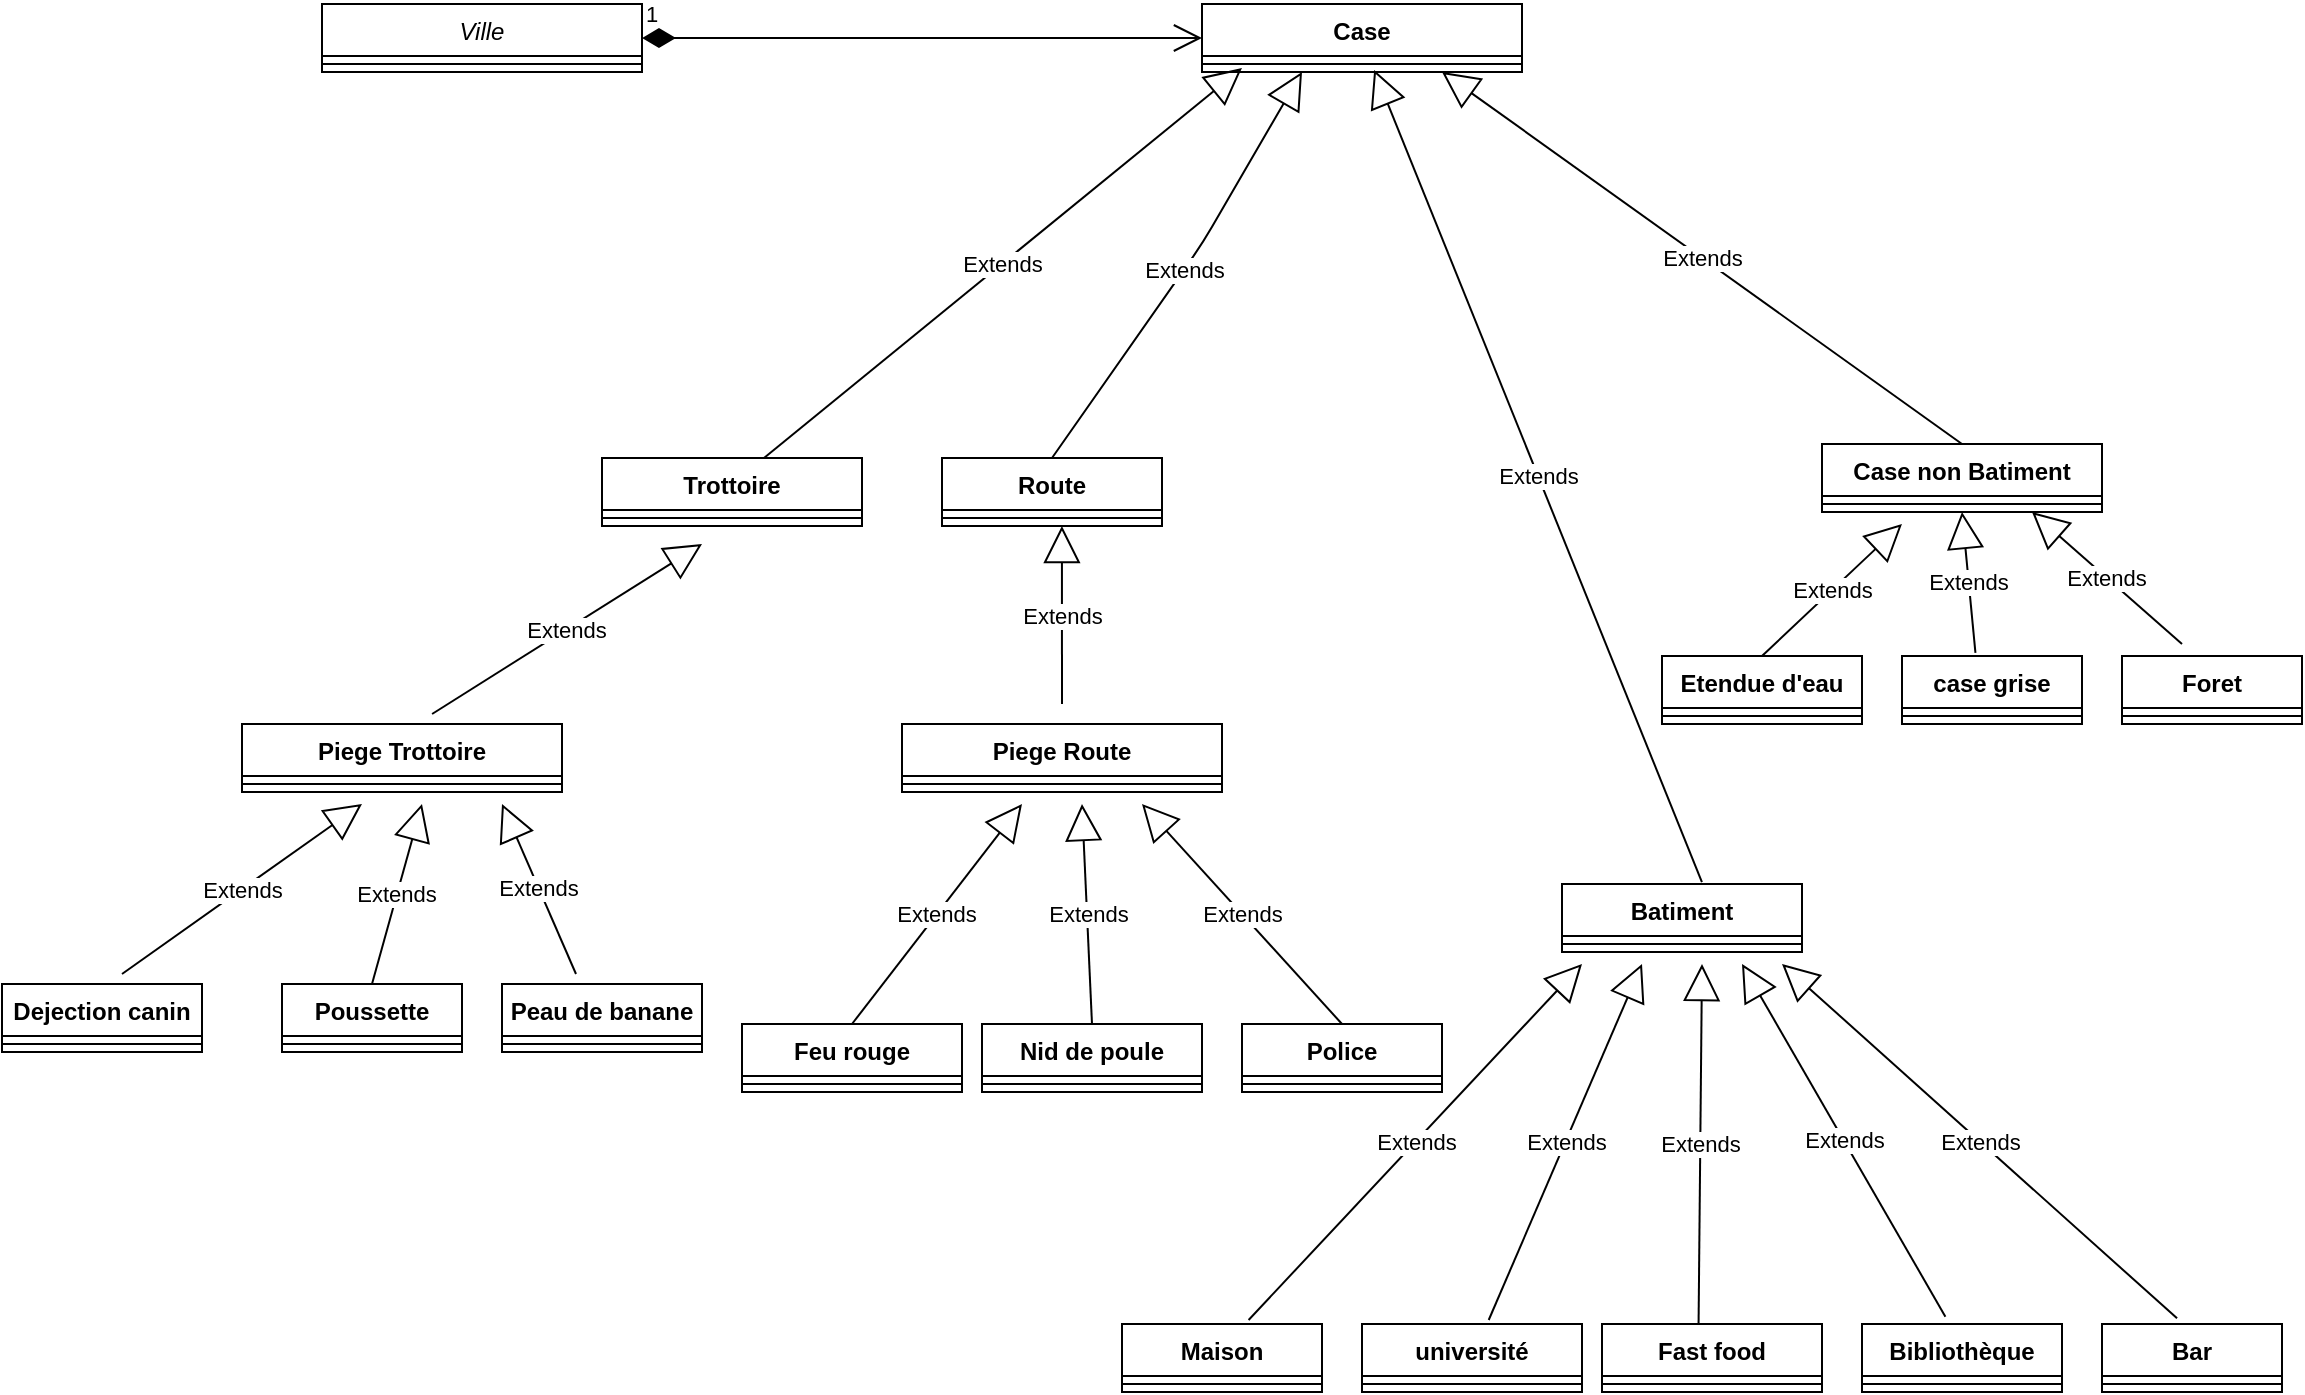 <mxfile version="14.0.5" type="device"><diagram id="C5RBs43oDa-KdzZeNtuy" name="Page-1"><mxGraphModel dx="1893" dy="567" grid="1" gridSize="10" guides="1" tooltips="1" connect="1" arrows="1" fold="1" page="1" pageScale="1" pageWidth="827" pageHeight="1169" math="0" shadow="0"><root><mxCell id="WIyWlLk6GJQsqaUBKTNV-0"/><mxCell id="WIyWlLk6GJQsqaUBKTNV-1" parent="WIyWlLk6GJQsqaUBKTNV-0"/><mxCell id="zkfFHV4jXpPFQw0GAbJ--0" value="Ville&#10;" style="swimlane;fontStyle=2;align=center;verticalAlign=top;childLayout=stackLayout;horizontal=1;startSize=26;horizontalStack=0;resizeParent=1;resizeLast=0;collapsible=1;marginBottom=0;rounded=0;shadow=0;strokeWidth=1;" parent="WIyWlLk6GJQsqaUBKTNV-1" vertex="1"><mxGeometry x="20" y="40" width="160" height="34" as="geometry"><mxRectangle x="230" y="140" width="160" height="26" as="alternateBounds"/></mxGeometry></mxCell><mxCell id="zkfFHV4jXpPFQw0GAbJ--4" value="" style="line;html=1;strokeWidth=1;align=left;verticalAlign=middle;spacingTop=-1;spacingLeft=3;spacingRight=3;rotatable=0;labelPosition=right;points=[];portConstraint=eastwest;" parent="zkfFHV4jXpPFQw0GAbJ--0" vertex="1"><mxGeometry y="26" width="160" height="8" as="geometry"/></mxCell><mxCell id="GPTz1_Q5hdU3rCjX2nhV-0" value="Case&#10;" style="swimlane;fontStyle=1;align=center;verticalAlign=top;childLayout=stackLayout;horizontal=1;startSize=26;horizontalStack=0;resizeParent=1;resizeParentMax=0;resizeLast=0;collapsible=1;marginBottom=0;rounded=0;sketch=0;" vertex="1" parent="WIyWlLk6GJQsqaUBKTNV-1"><mxGeometry x="460" y="40" width="160" height="34" as="geometry"/></mxCell><mxCell id="GPTz1_Q5hdU3rCjX2nhV-2" value="" style="line;strokeWidth=1;fillColor=none;align=left;verticalAlign=middle;spacingTop=-1;spacingLeft=3;spacingRight=3;rotatable=0;labelPosition=right;points=[];portConstraint=eastwest;" vertex="1" parent="GPTz1_Q5hdU3rCjX2nhV-0"><mxGeometry y="26" width="160" height="8" as="geometry"/></mxCell><mxCell id="GPTz1_Q5hdU3rCjX2nhV-6" value="1" style="endArrow=open;html=1;endSize=12;startArrow=diamondThin;startSize=14;startFill=1;edgeStyle=orthogonalEdgeStyle;align=left;verticalAlign=bottom;strokeWidth=1;exitX=1;exitY=0.5;exitDx=0;exitDy=0;entryX=0;entryY=0.5;entryDx=0;entryDy=0;" edge="1" parent="WIyWlLk6GJQsqaUBKTNV-1" source="zkfFHV4jXpPFQw0GAbJ--0" target="GPTz1_Q5hdU3rCjX2nhV-0"><mxGeometry x="-1" y="3" relative="1" as="geometry"><mxPoint x="330" y="66.5" as="sourcePoint"/><mxPoint x="490" y="66.5" as="targetPoint"/></mxGeometry></mxCell><mxCell id="GPTz1_Q5hdU3rCjX2nhV-7" value="Batiment&#10;" style="swimlane;fontStyle=1;align=center;verticalAlign=top;childLayout=stackLayout;horizontal=1;startSize=26;horizontalStack=0;resizeParent=1;resizeParentMax=0;resizeLast=0;collapsible=1;marginBottom=0;rounded=0;sketch=0;" vertex="1" parent="WIyWlLk6GJQsqaUBKTNV-1"><mxGeometry x="640" y="480" width="120" height="34" as="geometry"/></mxCell><mxCell id="GPTz1_Q5hdU3rCjX2nhV-9" value="" style="line;strokeWidth=1;fillColor=none;align=left;verticalAlign=middle;spacingTop=-1;spacingLeft=3;spacingRight=3;rotatable=0;labelPosition=right;points=[];portConstraint=eastwest;" vertex="1" parent="GPTz1_Q5hdU3rCjX2nhV-7"><mxGeometry y="26" width="120" height="8" as="geometry"/></mxCell><mxCell id="GPTz1_Q5hdU3rCjX2nhV-11" value="Route&#10;" style="swimlane;fontStyle=1;align=center;verticalAlign=top;childLayout=stackLayout;horizontal=1;startSize=26;horizontalStack=0;resizeParent=1;resizeParentMax=0;resizeLast=0;collapsible=1;marginBottom=0;rounded=0;sketch=0;" vertex="1" parent="WIyWlLk6GJQsqaUBKTNV-1"><mxGeometry x="330" y="267" width="110" height="34" as="geometry"/></mxCell><mxCell id="GPTz1_Q5hdU3rCjX2nhV-13" value="" style="line;strokeWidth=1;fillColor=none;align=left;verticalAlign=middle;spacingTop=-1;spacingLeft=3;spacingRight=3;rotatable=0;labelPosition=right;points=[];portConstraint=eastwest;" vertex="1" parent="GPTz1_Q5hdU3rCjX2nhV-11"><mxGeometry y="26" width="110" height="8" as="geometry"/></mxCell><mxCell id="GPTz1_Q5hdU3rCjX2nhV-19" value="Case non Batiment&#10;" style="swimlane;fontStyle=1;align=center;verticalAlign=top;childLayout=stackLayout;horizontal=1;startSize=26;horizontalStack=0;resizeParent=1;resizeParentMax=0;resizeLast=0;collapsible=1;marginBottom=0;rounded=0;sketch=0;" vertex="1" parent="WIyWlLk6GJQsqaUBKTNV-1"><mxGeometry x="770" y="260" width="140" height="34" as="geometry"/></mxCell><mxCell id="GPTz1_Q5hdU3rCjX2nhV-21" value="" style="line;strokeWidth=1;fillColor=none;align=left;verticalAlign=middle;spacingTop=-1;spacingLeft=3;spacingRight=3;rotatable=0;labelPosition=right;points=[];portConstraint=eastwest;" vertex="1" parent="GPTz1_Q5hdU3rCjX2nhV-19"><mxGeometry y="26" width="140" height="8" as="geometry"/></mxCell><mxCell id="GPTz1_Q5hdU3rCjX2nhV-23" value="Trottoire&#10;" style="swimlane;fontStyle=1;align=center;verticalAlign=top;childLayout=stackLayout;horizontal=1;startSize=26;horizontalStack=0;resizeParent=1;resizeParentMax=0;resizeLast=0;collapsible=1;marginBottom=0;rounded=0;sketch=0;" vertex="1" parent="WIyWlLk6GJQsqaUBKTNV-1"><mxGeometry x="160" y="267" width="130" height="34" as="geometry"/></mxCell><mxCell id="GPTz1_Q5hdU3rCjX2nhV-25" value="" style="line;strokeWidth=1;fillColor=none;align=left;verticalAlign=middle;spacingTop=-1;spacingLeft=3;spacingRight=3;rotatable=0;labelPosition=right;points=[];portConstraint=eastwest;" vertex="1" parent="GPTz1_Q5hdU3rCjX2nhV-23"><mxGeometry y="26" width="130" height="8" as="geometry"/></mxCell><mxCell id="GPTz1_Q5hdU3rCjX2nhV-27" value="Extends" style="endArrow=block;endSize=16;endFill=0;html=1;strokeWidth=1;exitX=0.623;exitY=0;exitDx=0;exitDy=0;exitPerimeter=0;entryX=0.125;entryY=0.75;entryDx=0;entryDy=0;entryPerimeter=0;" edge="1" parent="WIyWlLk6GJQsqaUBKTNV-1" source="GPTz1_Q5hdU3rCjX2nhV-23" target="GPTz1_Q5hdU3rCjX2nhV-2"><mxGeometry width="160" relative="1" as="geometry"><mxPoint x="330" y="170" as="sourcePoint"/><mxPoint x="480" y="80" as="targetPoint"/></mxGeometry></mxCell><mxCell id="GPTz1_Q5hdU3rCjX2nhV-28" value="Extends" style="endArrow=block;endSize=16;endFill=0;html=1;strokeWidth=1;exitX=0.5;exitY=0;exitDx=0;exitDy=0;" edge="1" parent="WIyWlLk6GJQsqaUBKTNV-1" source="GPTz1_Q5hdU3rCjX2nhV-11"><mxGeometry width="160" relative="1" as="geometry"><mxPoint x="330" y="170" as="sourcePoint"/><mxPoint x="510" y="74" as="targetPoint"/><Array as="points"><mxPoint x="460" y="160"/></Array></mxGeometry></mxCell><mxCell id="GPTz1_Q5hdU3rCjX2nhV-29" value="Extends" style="endArrow=block;endSize=16;endFill=0;html=1;strokeWidth=1;exitX=0.583;exitY=-0.029;exitDx=0;exitDy=0;exitPerimeter=0;entryX=0.538;entryY=0.875;entryDx=0;entryDy=0;entryPerimeter=0;" edge="1" parent="WIyWlLk6GJQsqaUBKTNV-1" source="GPTz1_Q5hdU3rCjX2nhV-7" target="GPTz1_Q5hdU3rCjX2nhV-2"><mxGeometry width="160" relative="1" as="geometry"><mxPoint x="330" y="170" as="sourcePoint"/><mxPoint x="490" y="170" as="targetPoint"/></mxGeometry></mxCell><mxCell id="GPTz1_Q5hdU3rCjX2nhV-30" value="Extends" style="endArrow=block;endSize=16;endFill=0;html=1;strokeWidth=1;exitX=0.5;exitY=0;exitDx=0;exitDy=0;entryX=0.75;entryY=1;entryDx=0;entryDy=0;" edge="1" parent="WIyWlLk6GJQsqaUBKTNV-1" source="GPTz1_Q5hdU3rCjX2nhV-19" target="GPTz1_Q5hdU3rCjX2nhV-0"><mxGeometry width="160" relative="1" as="geometry"><mxPoint x="610" y="170" as="sourcePoint"/><mxPoint x="640" y="90" as="targetPoint"/></mxGeometry></mxCell><mxCell id="GPTz1_Q5hdU3rCjX2nhV-36" value="Piege Trottoire&#10;" style="swimlane;fontStyle=1;align=center;verticalAlign=top;childLayout=stackLayout;horizontal=1;startSize=26;horizontalStack=0;resizeParent=1;resizeParentMax=0;resizeLast=0;collapsible=1;marginBottom=0;rounded=0;sketch=0;" vertex="1" parent="WIyWlLk6GJQsqaUBKTNV-1"><mxGeometry x="-20" y="400" width="160" height="34" as="geometry"/></mxCell><mxCell id="GPTz1_Q5hdU3rCjX2nhV-38" value="" style="line;strokeWidth=1;fillColor=none;align=left;verticalAlign=middle;spacingTop=-1;spacingLeft=3;spacingRight=3;rotatable=0;labelPosition=right;points=[];portConstraint=eastwest;" vertex="1" parent="GPTz1_Q5hdU3rCjX2nhV-36"><mxGeometry y="26" width="160" height="8" as="geometry"/></mxCell><mxCell id="GPTz1_Q5hdU3rCjX2nhV-40" value="Piege Route&#10;" style="swimlane;fontStyle=1;align=center;verticalAlign=top;childLayout=stackLayout;horizontal=1;startSize=26;horizontalStack=0;resizeParent=1;resizeParentMax=0;resizeLast=0;collapsible=1;marginBottom=0;rounded=0;sketch=0;" vertex="1" parent="WIyWlLk6GJQsqaUBKTNV-1"><mxGeometry x="310" y="400" width="160" height="34" as="geometry"/></mxCell><mxCell id="GPTz1_Q5hdU3rCjX2nhV-42" value="" style="line;strokeWidth=1;fillColor=none;align=left;verticalAlign=middle;spacingTop=-1;spacingLeft=3;spacingRight=3;rotatable=0;labelPosition=right;points=[];portConstraint=eastwest;" vertex="1" parent="GPTz1_Q5hdU3rCjX2nhV-40"><mxGeometry y="26" width="160" height="8" as="geometry"/></mxCell><mxCell id="GPTz1_Q5hdU3rCjX2nhV-44" value="Police&#10;" style="swimlane;fontStyle=1;align=center;verticalAlign=top;childLayout=stackLayout;horizontal=1;startSize=26;horizontalStack=0;resizeParent=1;resizeParentMax=0;resizeLast=0;collapsible=1;marginBottom=0;rounded=0;sketch=0;" vertex="1" parent="WIyWlLk6GJQsqaUBKTNV-1"><mxGeometry x="480" y="550" width="100" height="34" as="geometry"/></mxCell><mxCell id="GPTz1_Q5hdU3rCjX2nhV-46" value="" style="line;strokeWidth=1;fillColor=none;align=left;verticalAlign=middle;spacingTop=-1;spacingLeft=3;spacingRight=3;rotatable=0;labelPosition=right;points=[];portConstraint=eastwest;" vertex="1" parent="GPTz1_Q5hdU3rCjX2nhV-44"><mxGeometry y="26" width="100" height="8" as="geometry"/></mxCell><mxCell id="GPTz1_Q5hdU3rCjX2nhV-48" value="Nid de poule&#10;" style="swimlane;fontStyle=1;align=center;verticalAlign=top;childLayout=stackLayout;horizontal=1;startSize=26;horizontalStack=0;resizeParent=1;resizeParentMax=0;resizeLast=0;collapsible=1;marginBottom=0;rounded=0;sketch=0;" vertex="1" parent="WIyWlLk6GJQsqaUBKTNV-1"><mxGeometry x="350" y="550" width="110" height="34" as="geometry"/></mxCell><mxCell id="GPTz1_Q5hdU3rCjX2nhV-50" value="" style="line;strokeWidth=1;fillColor=none;align=left;verticalAlign=middle;spacingTop=-1;spacingLeft=3;spacingRight=3;rotatable=0;labelPosition=right;points=[];portConstraint=eastwest;" vertex="1" parent="GPTz1_Q5hdU3rCjX2nhV-48"><mxGeometry y="26" width="110" height="8" as="geometry"/></mxCell><mxCell id="GPTz1_Q5hdU3rCjX2nhV-52" value="Feu rouge&#10;" style="swimlane;fontStyle=1;align=center;verticalAlign=top;childLayout=stackLayout;horizontal=1;startSize=26;horizontalStack=0;resizeParent=1;resizeParentMax=0;resizeLast=0;collapsible=1;marginBottom=0;rounded=0;sketch=0;" vertex="1" parent="WIyWlLk6GJQsqaUBKTNV-1"><mxGeometry x="230" y="550" width="110" height="34" as="geometry"/></mxCell><mxCell id="GPTz1_Q5hdU3rCjX2nhV-54" value="" style="line;strokeWidth=1;fillColor=none;align=left;verticalAlign=middle;spacingTop=-1;spacingLeft=3;spacingRight=3;rotatable=0;labelPosition=right;points=[];portConstraint=eastwest;" vertex="1" parent="GPTz1_Q5hdU3rCjX2nhV-52"><mxGeometry y="26" width="110" height="8" as="geometry"/></mxCell><mxCell id="GPTz1_Q5hdU3rCjX2nhV-56" value="Extends" style="endArrow=block;endSize=16;endFill=0;html=1;strokeWidth=1;exitX=0.5;exitY=0;exitDx=0;exitDy=0;" edge="1" parent="WIyWlLk6GJQsqaUBKTNV-1" source="GPTz1_Q5hdU3rCjX2nhV-52"><mxGeometry width="160" relative="1" as="geometry"><mxPoint x="330" y="400" as="sourcePoint"/><mxPoint x="370" y="440" as="targetPoint"/></mxGeometry></mxCell><mxCell id="GPTz1_Q5hdU3rCjX2nhV-57" value="Extends" style="endArrow=block;endSize=16;endFill=0;html=1;strokeWidth=1;exitX=0.5;exitY=0;exitDx=0;exitDy=0;" edge="1" parent="WIyWlLk6GJQsqaUBKTNV-1" source="GPTz1_Q5hdU3rCjX2nhV-48"><mxGeometry width="160" relative="1" as="geometry"><mxPoint x="330" y="400" as="sourcePoint"/><mxPoint x="400" y="440" as="targetPoint"/></mxGeometry></mxCell><mxCell id="GPTz1_Q5hdU3rCjX2nhV-58" value="Extends" style="endArrow=block;endSize=16;endFill=0;html=1;strokeWidth=1;exitX=0.5;exitY=0;exitDx=0;exitDy=0;" edge="1" parent="WIyWlLk6GJQsqaUBKTNV-1" source="GPTz1_Q5hdU3rCjX2nhV-44"><mxGeometry width="160" relative="1" as="geometry"><mxPoint x="330" y="400" as="sourcePoint"/><mxPoint x="430" y="440" as="targetPoint"/></mxGeometry></mxCell><mxCell id="GPTz1_Q5hdU3rCjX2nhV-59" value="Peau de banane&#10;" style="swimlane;fontStyle=1;align=center;verticalAlign=top;childLayout=stackLayout;horizontal=1;startSize=26;horizontalStack=0;resizeParent=1;resizeParentMax=0;resizeLast=0;collapsible=1;marginBottom=0;rounded=0;sketch=0;" vertex="1" parent="WIyWlLk6GJQsqaUBKTNV-1"><mxGeometry x="110" y="530" width="100" height="34" as="geometry"/></mxCell><mxCell id="GPTz1_Q5hdU3rCjX2nhV-61" value="" style="line;strokeWidth=1;fillColor=none;align=left;verticalAlign=middle;spacingTop=-1;spacingLeft=3;spacingRight=3;rotatable=0;labelPosition=right;points=[];portConstraint=eastwest;" vertex="1" parent="GPTz1_Q5hdU3rCjX2nhV-59"><mxGeometry y="26" width="100" height="8" as="geometry"/></mxCell><mxCell id="GPTz1_Q5hdU3rCjX2nhV-64" value="Poussette&#10;" style="swimlane;fontStyle=1;align=center;verticalAlign=top;childLayout=stackLayout;horizontal=1;startSize=26;horizontalStack=0;resizeParent=1;resizeParentMax=0;resizeLast=0;collapsible=1;marginBottom=0;rounded=0;sketch=0;" vertex="1" parent="WIyWlLk6GJQsqaUBKTNV-1"><mxGeometry y="530" width="90" height="34" as="geometry"/></mxCell><mxCell id="GPTz1_Q5hdU3rCjX2nhV-66" value="" style="line;strokeWidth=1;fillColor=none;align=left;verticalAlign=middle;spacingTop=-1;spacingLeft=3;spacingRight=3;rotatable=0;labelPosition=right;points=[];portConstraint=eastwest;" vertex="1" parent="GPTz1_Q5hdU3rCjX2nhV-64"><mxGeometry y="26" width="90" height="8" as="geometry"/></mxCell><mxCell id="GPTz1_Q5hdU3rCjX2nhV-68" value="Dejection canin&#10;" style="swimlane;fontStyle=1;align=center;verticalAlign=top;childLayout=stackLayout;horizontal=1;startSize=26;horizontalStack=0;resizeParent=1;resizeParentMax=0;resizeLast=0;collapsible=1;marginBottom=0;rounded=0;sketch=0;" vertex="1" parent="WIyWlLk6GJQsqaUBKTNV-1"><mxGeometry x="-140" y="530" width="100" height="34" as="geometry"/></mxCell><mxCell id="GPTz1_Q5hdU3rCjX2nhV-70" value="" style="line;strokeWidth=1;fillColor=none;align=left;verticalAlign=middle;spacingTop=-1;spacingLeft=3;spacingRight=3;rotatable=0;labelPosition=right;points=[];portConstraint=eastwest;" vertex="1" parent="GPTz1_Q5hdU3rCjX2nhV-68"><mxGeometry y="26" width="100" height="8" as="geometry"/></mxCell><mxCell id="GPTz1_Q5hdU3rCjX2nhV-72" value="Extends" style="endArrow=block;endSize=16;endFill=0;html=1;strokeWidth=1;exitX=0.6;exitY=-0.147;exitDx=0;exitDy=0;exitPerimeter=0;" edge="1" parent="WIyWlLk6GJQsqaUBKTNV-1" source="GPTz1_Q5hdU3rCjX2nhV-68"><mxGeometry width="160" relative="1" as="geometry"><mxPoint x="-10" y="520" as="sourcePoint"/><mxPoint x="40" y="440" as="targetPoint"/></mxGeometry></mxCell><mxCell id="GPTz1_Q5hdU3rCjX2nhV-73" value="Extends" style="endArrow=block;endSize=16;endFill=0;html=1;strokeWidth=1;exitX=0.5;exitY=0;exitDx=0;exitDy=0;" edge="1" parent="WIyWlLk6GJQsqaUBKTNV-1" source="GPTz1_Q5hdU3rCjX2nhV-64"><mxGeometry width="160" relative="1" as="geometry"><mxPoint x="-10" y="520" as="sourcePoint"/><mxPoint x="70" y="440" as="targetPoint"/></mxGeometry></mxCell><mxCell id="GPTz1_Q5hdU3rCjX2nhV-74" value="Extends" style="endArrow=block;endSize=16;endFill=0;html=1;strokeWidth=1;exitX=0.37;exitY=-0.147;exitDx=0;exitDy=0;exitPerimeter=0;" edge="1" parent="WIyWlLk6GJQsqaUBKTNV-1" source="GPTz1_Q5hdU3rCjX2nhV-59"><mxGeometry width="160" relative="1" as="geometry"><mxPoint x="-10" y="520" as="sourcePoint"/><mxPoint x="110" y="440" as="targetPoint"/></mxGeometry></mxCell><mxCell id="GPTz1_Q5hdU3rCjX2nhV-75" value="Extends" style="endArrow=block;endSize=16;endFill=0;html=1;strokeWidth=1;exitX=0.594;exitY=-0.147;exitDx=0;exitDy=0;exitPerimeter=0;" edge="1" parent="WIyWlLk6GJQsqaUBKTNV-1" source="GPTz1_Q5hdU3rCjX2nhV-36"><mxGeometry width="160" relative="1" as="geometry"><mxPoint x="-10" y="410" as="sourcePoint"/><mxPoint x="210" y="310" as="targetPoint"/></mxGeometry></mxCell><mxCell id="GPTz1_Q5hdU3rCjX2nhV-76" value="Extends" style="endArrow=block;endSize=16;endFill=0;html=1;strokeWidth=1;entryX=0.545;entryY=1;entryDx=0;entryDy=0;entryPerimeter=0;" edge="1" parent="WIyWlLk6GJQsqaUBKTNV-1" target="GPTz1_Q5hdU3rCjX2nhV-13"><mxGeometry width="160" relative="1" as="geometry"><mxPoint x="390" y="390" as="sourcePoint"/><mxPoint x="440" y="410" as="targetPoint"/></mxGeometry></mxCell><mxCell id="GPTz1_Q5hdU3rCjX2nhV-77" value="Foret&#10;" style="swimlane;fontStyle=1;align=center;verticalAlign=top;childLayout=stackLayout;horizontal=1;startSize=26;horizontalStack=0;resizeParent=1;resizeParentMax=0;resizeLast=0;collapsible=1;marginBottom=0;rounded=0;sketch=0;" vertex="1" parent="WIyWlLk6GJQsqaUBKTNV-1"><mxGeometry x="920" y="366" width="90" height="34" as="geometry"/></mxCell><mxCell id="GPTz1_Q5hdU3rCjX2nhV-79" value="" style="line;strokeWidth=1;fillColor=none;align=left;verticalAlign=middle;spacingTop=-1;spacingLeft=3;spacingRight=3;rotatable=0;labelPosition=right;points=[];portConstraint=eastwest;" vertex="1" parent="GPTz1_Q5hdU3rCjX2nhV-77"><mxGeometry y="26" width="90" height="8" as="geometry"/></mxCell><mxCell id="GPTz1_Q5hdU3rCjX2nhV-81" value="case grise&#10;" style="swimlane;fontStyle=1;align=center;verticalAlign=top;childLayout=stackLayout;horizontal=1;startSize=26;horizontalStack=0;resizeParent=1;resizeParentMax=0;resizeLast=0;collapsible=1;marginBottom=0;rounded=0;sketch=0;" vertex="1" parent="WIyWlLk6GJQsqaUBKTNV-1"><mxGeometry x="810" y="366" width="90" height="34" as="geometry"/></mxCell><mxCell id="GPTz1_Q5hdU3rCjX2nhV-83" value="" style="line;strokeWidth=1;fillColor=none;align=left;verticalAlign=middle;spacingTop=-1;spacingLeft=3;spacingRight=3;rotatable=0;labelPosition=right;points=[];portConstraint=eastwest;" vertex="1" parent="GPTz1_Q5hdU3rCjX2nhV-81"><mxGeometry y="26" width="90" height="8" as="geometry"/></mxCell><mxCell id="GPTz1_Q5hdU3rCjX2nhV-85" value="Etendue d'eau" style="swimlane;fontStyle=1;align=center;verticalAlign=top;childLayout=stackLayout;horizontal=1;startSize=26;horizontalStack=0;resizeParent=1;resizeParentMax=0;resizeLast=0;collapsible=1;marginBottom=0;rounded=0;sketch=0;" vertex="1" parent="WIyWlLk6GJQsqaUBKTNV-1"><mxGeometry x="690" y="366" width="100" height="34" as="geometry"/></mxCell><mxCell id="GPTz1_Q5hdU3rCjX2nhV-87" value="" style="line;strokeWidth=1;fillColor=none;align=left;verticalAlign=middle;spacingTop=-1;spacingLeft=3;spacingRight=3;rotatable=0;labelPosition=right;points=[];portConstraint=eastwest;" vertex="1" parent="GPTz1_Q5hdU3rCjX2nhV-85"><mxGeometry y="26" width="100" height="8" as="geometry"/></mxCell><mxCell id="GPTz1_Q5hdU3rCjX2nhV-89" value="Bar&#10;" style="swimlane;fontStyle=1;align=center;verticalAlign=top;childLayout=stackLayout;horizontal=1;startSize=26;horizontalStack=0;resizeParent=1;resizeParentMax=0;resizeLast=0;collapsible=1;marginBottom=0;rounded=0;sketch=0;" vertex="1" parent="WIyWlLk6GJQsqaUBKTNV-1"><mxGeometry x="910" y="700" width="90" height="34" as="geometry"/></mxCell><mxCell id="GPTz1_Q5hdU3rCjX2nhV-91" value="" style="line;strokeWidth=1;fillColor=none;align=left;verticalAlign=middle;spacingTop=-1;spacingLeft=3;spacingRight=3;rotatable=0;labelPosition=right;points=[];portConstraint=eastwest;" vertex="1" parent="GPTz1_Q5hdU3rCjX2nhV-89"><mxGeometry y="26" width="90" height="8" as="geometry"/></mxCell><mxCell id="GPTz1_Q5hdU3rCjX2nhV-93" value="Bibliothèque&#10;" style="swimlane;fontStyle=1;align=center;verticalAlign=top;childLayout=stackLayout;horizontal=1;startSize=26;horizontalStack=0;resizeParent=1;resizeParentMax=0;resizeLast=0;collapsible=1;marginBottom=0;rounded=0;sketch=0;" vertex="1" parent="WIyWlLk6GJQsqaUBKTNV-1"><mxGeometry x="790" y="700" width="100" height="34" as="geometry"/></mxCell><mxCell id="GPTz1_Q5hdU3rCjX2nhV-95" value="" style="line;strokeWidth=1;fillColor=none;align=left;verticalAlign=middle;spacingTop=-1;spacingLeft=3;spacingRight=3;rotatable=0;labelPosition=right;points=[];portConstraint=eastwest;" vertex="1" parent="GPTz1_Q5hdU3rCjX2nhV-93"><mxGeometry y="26" width="100" height="8" as="geometry"/></mxCell><mxCell id="GPTz1_Q5hdU3rCjX2nhV-97" value="Fast food&#10;" style="swimlane;fontStyle=1;align=center;verticalAlign=top;childLayout=stackLayout;horizontal=1;startSize=26;horizontalStack=0;resizeParent=1;resizeParentMax=0;resizeLast=0;collapsible=1;marginBottom=0;rounded=0;sketch=0;" vertex="1" parent="WIyWlLk6GJQsqaUBKTNV-1"><mxGeometry x="660" y="700" width="110" height="34" as="geometry"/></mxCell><mxCell id="GPTz1_Q5hdU3rCjX2nhV-99" value="" style="line;strokeWidth=1;fillColor=none;align=left;verticalAlign=middle;spacingTop=-1;spacingLeft=3;spacingRight=3;rotatable=0;labelPosition=right;points=[];portConstraint=eastwest;" vertex="1" parent="GPTz1_Q5hdU3rCjX2nhV-97"><mxGeometry y="26" width="110" height="8" as="geometry"/></mxCell><mxCell id="GPTz1_Q5hdU3rCjX2nhV-101" value="université&#10;" style="swimlane;fontStyle=1;align=center;verticalAlign=top;childLayout=stackLayout;horizontal=1;startSize=26;horizontalStack=0;resizeParent=1;resizeParentMax=0;resizeLast=0;collapsible=1;marginBottom=0;rounded=0;sketch=0;" vertex="1" parent="WIyWlLk6GJQsqaUBKTNV-1"><mxGeometry x="540" y="700" width="110" height="34" as="geometry"/></mxCell><mxCell id="GPTz1_Q5hdU3rCjX2nhV-103" value="" style="line;strokeWidth=1;fillColor=none;align=left;verticalAlign=middle;spacingTop=-1;spacingLeft=3;spacingRight=3;rotatable=0;labelPosition=right;points=[];portConstraint=eastwest;" vertex="1" parent="GPTz1_Q5hdU3rCjX2nhV-101"><mxGeometry y="26" width="110" height="8" as="geometry"/></mxCell><mxCell id="GPTz1_Q5hdU3rCjX2nhV-105" value="Maison&#10;" style="swimlane;fontStyle=1;align=center;verticalAlign=top;childLayout=stackLayout;horizontal=1;startSize=26;horizontalStack=0;resizeParent=1;resizeParentMax=0;resizeLast=0;collapsible=1;marginBottom=0;rounded=0;sketch=0;" vertex="1" parent="WIyWlLk6GJQsqaUBKTNV-1"><mxGeometry x="420" y="700" width="100" height="34" as="geometry"/></mxCell><mxCell id="GPTz1_Q5hdU3rCjX2nhV-107" value="" style="line;strokeWidth=1;fillColor=none;align=left;verticalAlign=middle;spacingTop=-1;spacingLeft=3;spacingRight=3;rotatable=0;labelPosition=right;points=[];portConstraint=eastwest;" vertex="1" parent="GPTz1_Q5hdU3rCjX2nhV-105"><mxGeometry y="26" width="100" height="8" as="geometry"/></mxCell><mxCell id="GPTz1_Q5hdU3rCjX2nhV-109" value="Extends" style="endArrow=block;endSize=16;endFill=0;html=1;strokeWidth=1;exitX=0.633;exitY=-0.059;exitDx=0;exitDy=0;exitPerimeter=0;" edge="1" parent="WIyWlLk6GJQsqaUBKTNV-1" source="GPTz1_Q5hdU3rCjX2nhV-105"><mxGeometry width="160" relative="1" as="geometry"><mxPoint x="430" y="560" as="sourcePoint"/><mxPoint x="650" y="520" as="targetPoint"/></mxGeometry></mxCell><mxCell id="GPTz1_Q5hdU3rCjX2nhV-110" value="Extends" style="endArrow=block;endSize=16;endFill=0;html=1;strokeWidth=1;exitX=0.576;exitY=-0.059;exitDx=0;exitDy=0;exitPerimeter=0;" edge="1" parent="WIyWlLk6GJQsqaUBKTNV-1" source="GPTz1_Q5hdU3rCjX2nhV-101"><mxGeometry width="160" relative="1" as="geometry"><mxPoint x="430" y="560" as="sourcePoint"/><mxPoint x="680" y="520" as="targetPoint"/></mxGeometry></mxCell><mxCell id="GPTz1_Q5hdU3rCjX2nhV-111" value="Extends" style="endArrow=block;endSize=16;endFill=0;html=1;strokeWidth=1;exitX=0.439;exitY=-0.01;exitDx=0;exitDy=0;exitPerimeter=0;" edge="1" parent="WIyWlLk6GJQsqaUBKTNV-1" source="GPTz1_Q5hdU3rCjX2nhV-97"><mxGeometry width="160" relative="1" as="geometry"><mxPoint x="430" y="560" as="sourcePoint"/><mxPoint x="710" y="520" as="targetPoint"/></mxGeometry></mxCell><mxCell id="GPTz1_Q5hdU3rCjX2nhV-115" value="Extends" style="endArrow=block;endSize=16;endFill=0;html=1;strokeWidth=1;exitX=0.417;exitY=-0.108;exitDx=0;exitDy=0;exitPerimeter=0;" edge="1" parent="WIyWlLk6GJQsqaUBKTNV-1" source="GPTz1_Q5hdU3rCjX2nhV-93"><mxGeometry width="160" relative="1" as="geometry"><mxPoint x="750" y="610" as="sourcePoint"/><mxPoint x="730" y="520" as="targetPoint"/></mxGeometry></mxCell><mxCell id="GPTz1_Q5hdU3rCjX2nhV-116" value="Extends" style="endArrow=block;endSize=16;endFill=0;html=1;strokeWidth=1;exitX=0.417;exitY=-0.083;exitDx=0;exitDy=0;exitPerimeter=0;" edge="1" parent="WIyWlLk6GJQsqaUBKTNV-1" source="GPTz1_Q5hdU3rCjX2nhV-89"><mxGeometry width="160" relative="1" as="geometry"><mxPoint x="890" y="560" as="sourcePoint"/><mxPoint x="750" y="520" as="targetPoint"/></mxGeometry></mxCell><mxCell id="GPTz1_Q5hdU3rCjX2nhV-117" value="Extends" style="endArrow=block;endSize=16;endFill=0;html=1;strokeWidth=1;exitX=0.5;exitY=0;exitDx=0;exitDy=0;" edge="1" parent="WIyWlLk6GJQsqaUBKTNV-1" source="GPTz1_Q5hdU3rCjX2nhV-85"><mxGeometry width="160" relative="1" as="geometry"><mxPoint x="720" y="430" as="sourcePoint"/><mxPoint x="810" y="300" as="targetPoint"/></mxGeometry></mxCell><mxCell id="GPTz1_Q5hdU3rCjX2nhV-118" value="Extends" style="endArrow=block;endSize=16;endFill=0;html=1;strokeWidth=1;entryX=0.5;entryY=1;entryDx=0;entryDy=0;exitX=0.408;exitY=-0.046;exitDx=0;exitDy=0;exitPerimeter=0;" edge="1" parent="WIyWlLk6GJQsqaUBKTNV-1" source="GPTz1_Q5hdU3rCjX2nhV-81" target="GPTz1_Q5hdU3rCjX2nhV-19"><mxGeometry width="160" relative="1" as="geometry"><mxPoint x="720" y="430" as="sourcePoint"/><mxPoint x="880" y="430" as="targetPoint"/></mxGeometry></mxCell><mxCell id="GPTz1_Q5hdU3rCjX2nhV-119" value="Extends" style="endArrow=block;endSize=16;endFill=0;html=1;strokeWidth=1;entryX=0.75;entryY=1;entryDx=0;entryDy=0;" edge="1" parent="WIyWlLk6GJQsqaUBKTNV-1" target="GPTz1_Q5hdU3rCjX2nhV-19"><mxGeometry width="160" relative="1" as="geometry"><mxPoint x="950" y="360" as="sourcePoint"/><mxPoint x="880" y="430" as="targetPoint"/></mxGeometry></mxCell></root></mxGraphModel></diagram></mxfile>